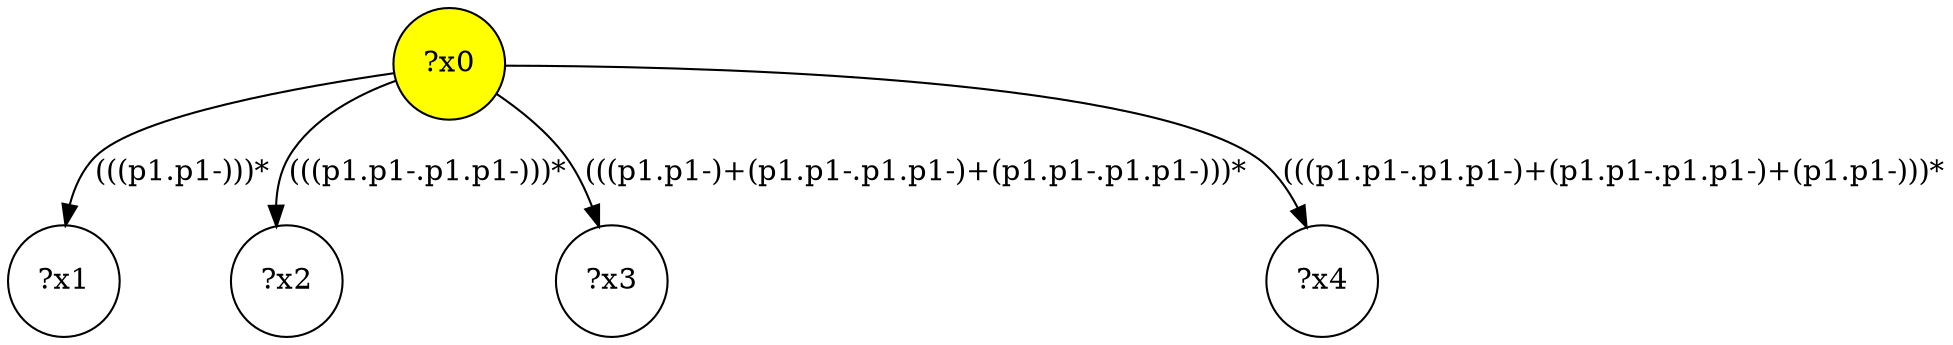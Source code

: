 digraph g {
	x0 [fillcolor="yellow", style="filled," shape=circle, label="?x0"];
	x1 [shape=circle, label="?x1"];
	x0 -> x1 [label="(((p1.p1-)))*"];
	x2 [shape=circle, label="?x2"];
	x0 -> x2 [label="(((p1.p1-.p1.p1-)))*"];
	x3 [shape=circle, label="?x3"];
	x0 -> x3 [label="(((p1.p1-)+(p1.p1-.p1.p1-)+(p1.p1-.p1.p1-)))*"];
	x4 [shape=circle, label="?x4"];
	x0 -> x4 [label="(((p1.p1-.p1.p1-)+(p1.p1-.p1.p1-)+(p1.p1-)))*"];
}
